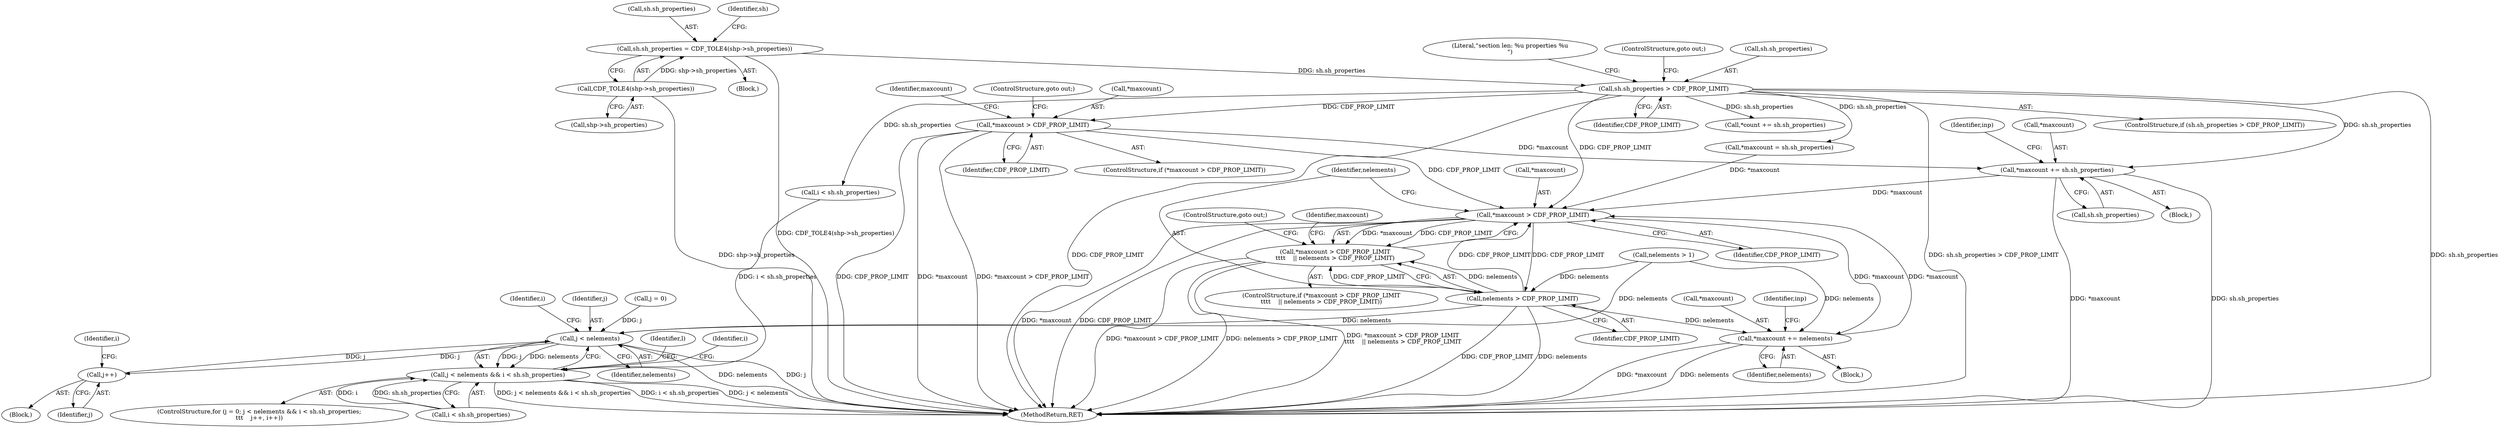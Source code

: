 digraph "0_file_93e063ee374b6a75729df9e7201fb511e47e259d@pointer" {
"1000198" [label="(Call,*maxcount > CDF_PROP_LIMIT)"];
"1000177" [label="(Call,sh.sh_properties > CDF_PROP_LIMIT)"];
"1000168" [label="(Call,sh.sh_properties = CDF_TOLE4(shp->sh_properties))"];
"1000172" [label="(Call,CDF_TOLE4(shp->sh_properties))"];
"1000203" [label="(Call,*maxcount += sh.sh_properties)"];
"1000662" [label="(Call,*maxcount > CDF_PROP_LIMIT)"];
"1000661" [label="(Call,*maxcount > CDF_PROP_LIMIT\n\t\t\t\t    || nelements > CDF_PROP_LIMIT)"];
"1000666" [label="(Call,nelements > CDF_PROP_LIMIT)"];
"1000670" [label="(Call,*maxcount += nelements)"];
"1000698" [label="(Call,j < nelements)"];
"1000697" [label="(Call,j < nelements && i < sh.sh_properties)"];
"1000707" [label="(Call,j++)"];
"1000205" [label="(Identifier,maxcount)"];
"1000168" [label="(Call,sh.sh_properties = CDF_TOLE4(shp->sh_properties))"];
"1000661" [label="(Call,*maxcount > CDF_PROP_LIMIT\n\t\t\t\t    || nelements > CDF_PROP_LIMIT)"];
"1000693" [label="(ControlStructure,for (j = 0; j < nelements && i < sh.sh_properties;\n\t\t\t    j++, i++))"];
"1000201" [label="(Identifier,CDF_PROP_LIMIT)"];
"1000670" [label="(Call,*maxcount += nelements)"];
"1000671" [label="(Call,*maxcount)"];
"1000668" [label="(Identifier,CDF_PROP_LIMIT)"];
"1000673" [label="(Identifier,nelements)"];
"1000676" [label="(Identifier,inp)"];
"1000185" [label="(Literal,\"section len: %u properties %u\n\")"];
"1000698" [label="(Call,j < nelements)"];
"1000702" [label="(Identifier,i)"];
"1000701" [label="(Call,i < sh.sh_properties)"];
"1000176" [label="(ControlStructure,if (sh.sh_properties > CDF_PROP_LIMIT))"];
"1000182" [label="(ControlStructure,goto out;)"];
"1000203" [label="(Call,*maxcount += sh.sh_properties)"];
"1000196" [label="(Block,)"];
"1000666" [label="(Call,nelements > CDF_PROP_LIMIT)"];
"1000169" [label="(Call,sh.sh_properties)"];
"1000714" [label="(Identifier,l)"];
"1000853" [label="(MethodReturn,RET)"];
"1000179" [label="(Identifier,sh)"];
"1000211" [label="(Call,*maxcount = sh.sh_properties)"];
"1000667" [label="(Identifier,nelements)"];
"1000206" [label="(Call,sh.sh_properties)"];
"1000202" [label="(ControlStructure,goto out;)"];
"1000699" [label="(Identifier,j)"];
"1000663" [label="(Call,*maxcount)"];
"1000178" [label="(Call,sh.sh_properties)"];
"1000788" [label="(Identifier,i)"];
"1000181" [label="(Identifier,CDF_PROP_LIMIT)"];
"1000219" [label="(Identifier,inp)"];
"1000697" [label="(Call,j < nelements && i < sh.sh_properties)"];
"1000652" [label="(Block,)"];
"1000694" [label="(Call,j = 0)"];
"1000177" [label="(Call,sh.sh_properties > CDF_PROP_LIMIT)"];
"1000708" [label="(Identifier,j)"];
"1000204" [label="(Call,*maxcount)"];
"1000107" [label="(Block,)"];
"1000707" [label="(Call,j++)"];
"1000700" [label="(Identifier,nelements)"];
"1000173" [label="(Call,shp->sh_properties)"];
"1000669" [label="(ControlStructure,goto out;)"];
"1000199" [label="(Call,*maxcount)"];
"1000198" [label="(Call,*maxcount > CDF_PROP_LIMIT)"];
"1000230" [label="(Call,*count += sh.sh_properties)"];
"1000665" [label="(Identifier,CDF_PROP_LIMIT)"];
"1000649" [label="(Call,nelements > 1)"];
"1000662" [label="(Call,*maxcount > CDF_PROP_LIMIT)"];
"1000710" [label="(Identifier,i)"];
"1000672" [label="(Identifier,maxcount)"];
"1000660" [label="(ControlStructure,if (*maxcount > CDF_PROP_LIMIT\n\t\t\t\t    || nelements > CDF_PROP_LIMIT))"];
"1000251" [label="(Call,i < sh.sh_properties)"];
"1000706" [label="(Block,)"];
"1000197" [label="(ControlStructure,if (*maxcount > CDF_PROP_LIMIT))"];
"1000172" [label="(Call,CDF_TOLE4(shp->sh_properties))"];
"1000198" -> "1000197"  [label="AST: "];
"1000198" -> "1000201"  [label="CFG: "];
"1000199" -> "1000198"  [label="AST: "];
"1000201" -> "1000198"  [label="AST: "];
"1000202" -> "1000198"  [label="CFG: "];
"1000205" -> "1000198"  [label="CFG: "];
"1000198" -> "1000853"  [label="DDG: CDF_PROP_LIMIT"];
"1000198" -> "1000853"  [label="DDG: *maxcount"];
"1000198" -> "1000853"  [label="DDG: *maxcount > CDF_PROP_LIMIT"];
"1000177" -> "1000198"  [label="DDG: CDF_PROP_LIMIT"];
"1000198" -> "1000203"  [label="DDG: *maxcount"];
"1000198" -> "1000662"  [label="DDG: CDF_PROP_LIMIT"];
"1000177" -> "1000176"  [label="AST: "];
"1000177" -> "1000181"  [label="CFG: "];
"1000178" -> "1000177"  [label="AST: "];
"1000181" -> "1000177"  [label="AST: "];
"1000182" -> "1000177"  [label="CFG: "];
"1000185" -> "1000177"  [label="CFG: "];
"1000177" -> "1000853"  [label="DDG: sh.sh_properties"];
"1000177" -> "1000853"  [label="DDG: CDF_PROP_LIMIT"];
"1000177" -> "1000853"  [label="DDG: sh.sh_properties > CDF_PROP_LIMIT"];
"1000168" -> "1000177"  [label="DDG: sh.sh_properties"];
"1000177" -> "1000203"  [label="DDG: sh.sh_properties"];
"1000177" -> "1000211"  [label="DDG: sh.sh_properties"];
"1000177" -> "1000230"  [label="DDG: sh.sh_properties"];
"1000177" -> "1000251"  [label="DDG: sh.sh_properties"];
"1000177" -> "1000662"  [label="DDG: CDF_PROP_LIMIT"];
"1000168" -> "1000107"  [label="AST: "];
"1000168" -> "1000172"  [label="CFG: "];
"1000169" -> "1000168"  [label="AST: "];
"1000172" -> "1000168"  [label="AST: "];
"1000179" -> "1000168"  [label="CFG: "];
"1000168" -> "1000853"  [label="DDG: CDF_TOLE4(shp->sh_properties)"];
"1000172" -> "1000168"  [label="DDG: shp->sh_properties"];
"1000172" -> "1000173"  [label="CFG: "];
"1000173" -> "1000172"  [label="AST: "];
"1000172" -> "1000853"  [label="DDG: shp->sh_properties"];
"1000203" -> "1000196"  [label="AST: "];
"1000203" -> "1000206"  [label="CFG: "];
"1000204" -> "1000203"  [label="AST: "];
"1000206" -> "1000203"  [label="AST: "];
"1000219" -> "1000203"  [label="CFG: "];
"1000203" -> "1000853"  [label="DDG: sh.sh_properties"];
"1000203" -> "1000853"  [label="DDG: *maxcount"];
"1000203" -> "1000662"  [label="DDG: *maxcount"];
"1000662" -> "1000661"  [label="AST: "];
"1000662" -> "1000665"  [label="CFG: "];
"1000663" -> "1000662"  [label="AST: "];
"1000665" -> "1000662"  [label="AST: "];
"1000667" -> "1000662"  [label="CFG: "];
"1000661" -> "1000662"  [label="CFG: "];
"1000662" -> "1000853"  [label="DDG: *maxcount"];
"1000662" -> "1000853"  [label="DDG: CDF_PROP_LIMIT"];
"1000662" -> "1000661"  [label="DDG: *maxcount"];
"1000662" -> "1000661"  [label="DDG: CDF_PROP_LIMIT"];
"1000670" -> "1000662"  [label="DDG: *maxcount"];
"1000211" -> "1000662"  [label="DDG: *maxcount"];
"1000666" -> "1000662"  [label="DDG: CDF_PROP_LIMIT"];
"1000662" -> "1000666"  [label="DDG: CDF_PROP_LIMIT"];
"1000662" -> "1000670"  [label="DDG: *maxcount"];
"1000661" -> "1000660"  [label="AST: "];
"1000661" -> "1000666"  [label="CFG: "];
"1000666" -> "1000661"  [label="AST: "];
"1000669" -> "1000661"  [label="CFG: "];
"1000672" -> "1000661"  [label="CFG: "];
"1000661" -> "1000853"  [label="DDG: *maxcount > CDF_PROP_LIMIT\n\t\t\t\t    || nelements > CDF_PROP_LIMIT"];
"1000661" -> "1000853"  [label="DDG: *maxcount > CDF_PROP_LIMIT"];
"1000661" -> "1000853"  [label="DDG: nelements > CDF_PROP_LIMIT"];
"1000666" -> "1000661"  [label="DDG: nelements"];
"1000666" -> "1000661"  [label="DDG: CDF_PROP_LIMIT"];
"1000666" -> "1000668"  [label="CFG: "];
"1000667" -> "1000666"  [label="AST: "];
"1000668" -> "1000666"  [label="AST: "];
"1000666" -> "1000853"  [label="DDG: CDF_PROP_LIMIT"];
"1000666" -> "1000853"  [label="DDG: nelements"];
"1000649" -> "1000666"  [label="DDG: nelements"];
"1000666" -> "1000670"  [label="DDG: nelements"];
"1000666" -> "1000698"  [label="DDG: nelements"];
"1000670" -> "1000652"  [label="AST: "];
"1000670" -> "1000673"  [label="CFG: "];
"1000671" -> "1000670"  [label="AST: "];
"1000673" -> "1000670"  [label="AST: "];
"1000676" -> "1000670"  [label="CFG: "];
"1000670" -> "1000853"  [label="DDG: *maxcount"];
"1000670" -> "1000853"  [label="DDG: nelements"];
"1000649" -> "1000670"  [label="DDG: nelements"];
"1000698" -> "1000697"  [label="AST: "];
"1000698" -> "1000700"  [label="CFG: "];
"1000699" -> "1000698"  [label="AST: "];
"1000700" -> "1000698"  [label="AST: "];
"1000702" -> "1000698"  [label="CFG: "];
"1000697" -> "1000698"  [label="CFG: "];
"1000698" -> "1000853"  [label="DDG: nelements"];
"1000698" -> "1000853"  [label="DDG: j"];
"1000698" -> "1000697"  [label="DDG: j"];
"1000698" -> "1000697"  [label="DDG: nelements"];
"1000694" -> "1000698"  [label="DDG: j"];
"1000707" -> "1000698"  [label="DDG: j"];
"1000649" -> "1000698"  [label="DDG: nelements"];
"1000698" -> "1000707"  [label="DDG: j"];
"1000697" -> "1000693"  [label="AST: "];
"1000697" -> "1000701"  [label="CFG: "];
"1000701" -> "1000697"  [label="AST: "];
"1000714" -> "1000697"  [label="CFG: "];
"1000788" -> "1000697"  [label="CFG: "];
"1000697" -> "1000853"  [label="DDG: j < nelements && i < sh.sh_properties"];
"1000697" -> "1000853"  [label="DDG: i < sh.sh_properties"];
"1000697" -> "1000853"  [label="DDG: j < nelements"];
"1000251" -> "1000697"  [label="DDG: i < sh.sh_properties"];
"1000701" -> "1000697"  [label="DDG: i"];
"1000701" -> "1000697"  [label="DDG: sh.sh_properties"];
"1000707" -> "1000706"  [label="AST: "];
"1000707" -> "1000708"  [label="CFG: "];
"1000708" -> "1000707"  [label="AST: "];
"1000710" -> "1000707"  [label="CFG: "];
}

